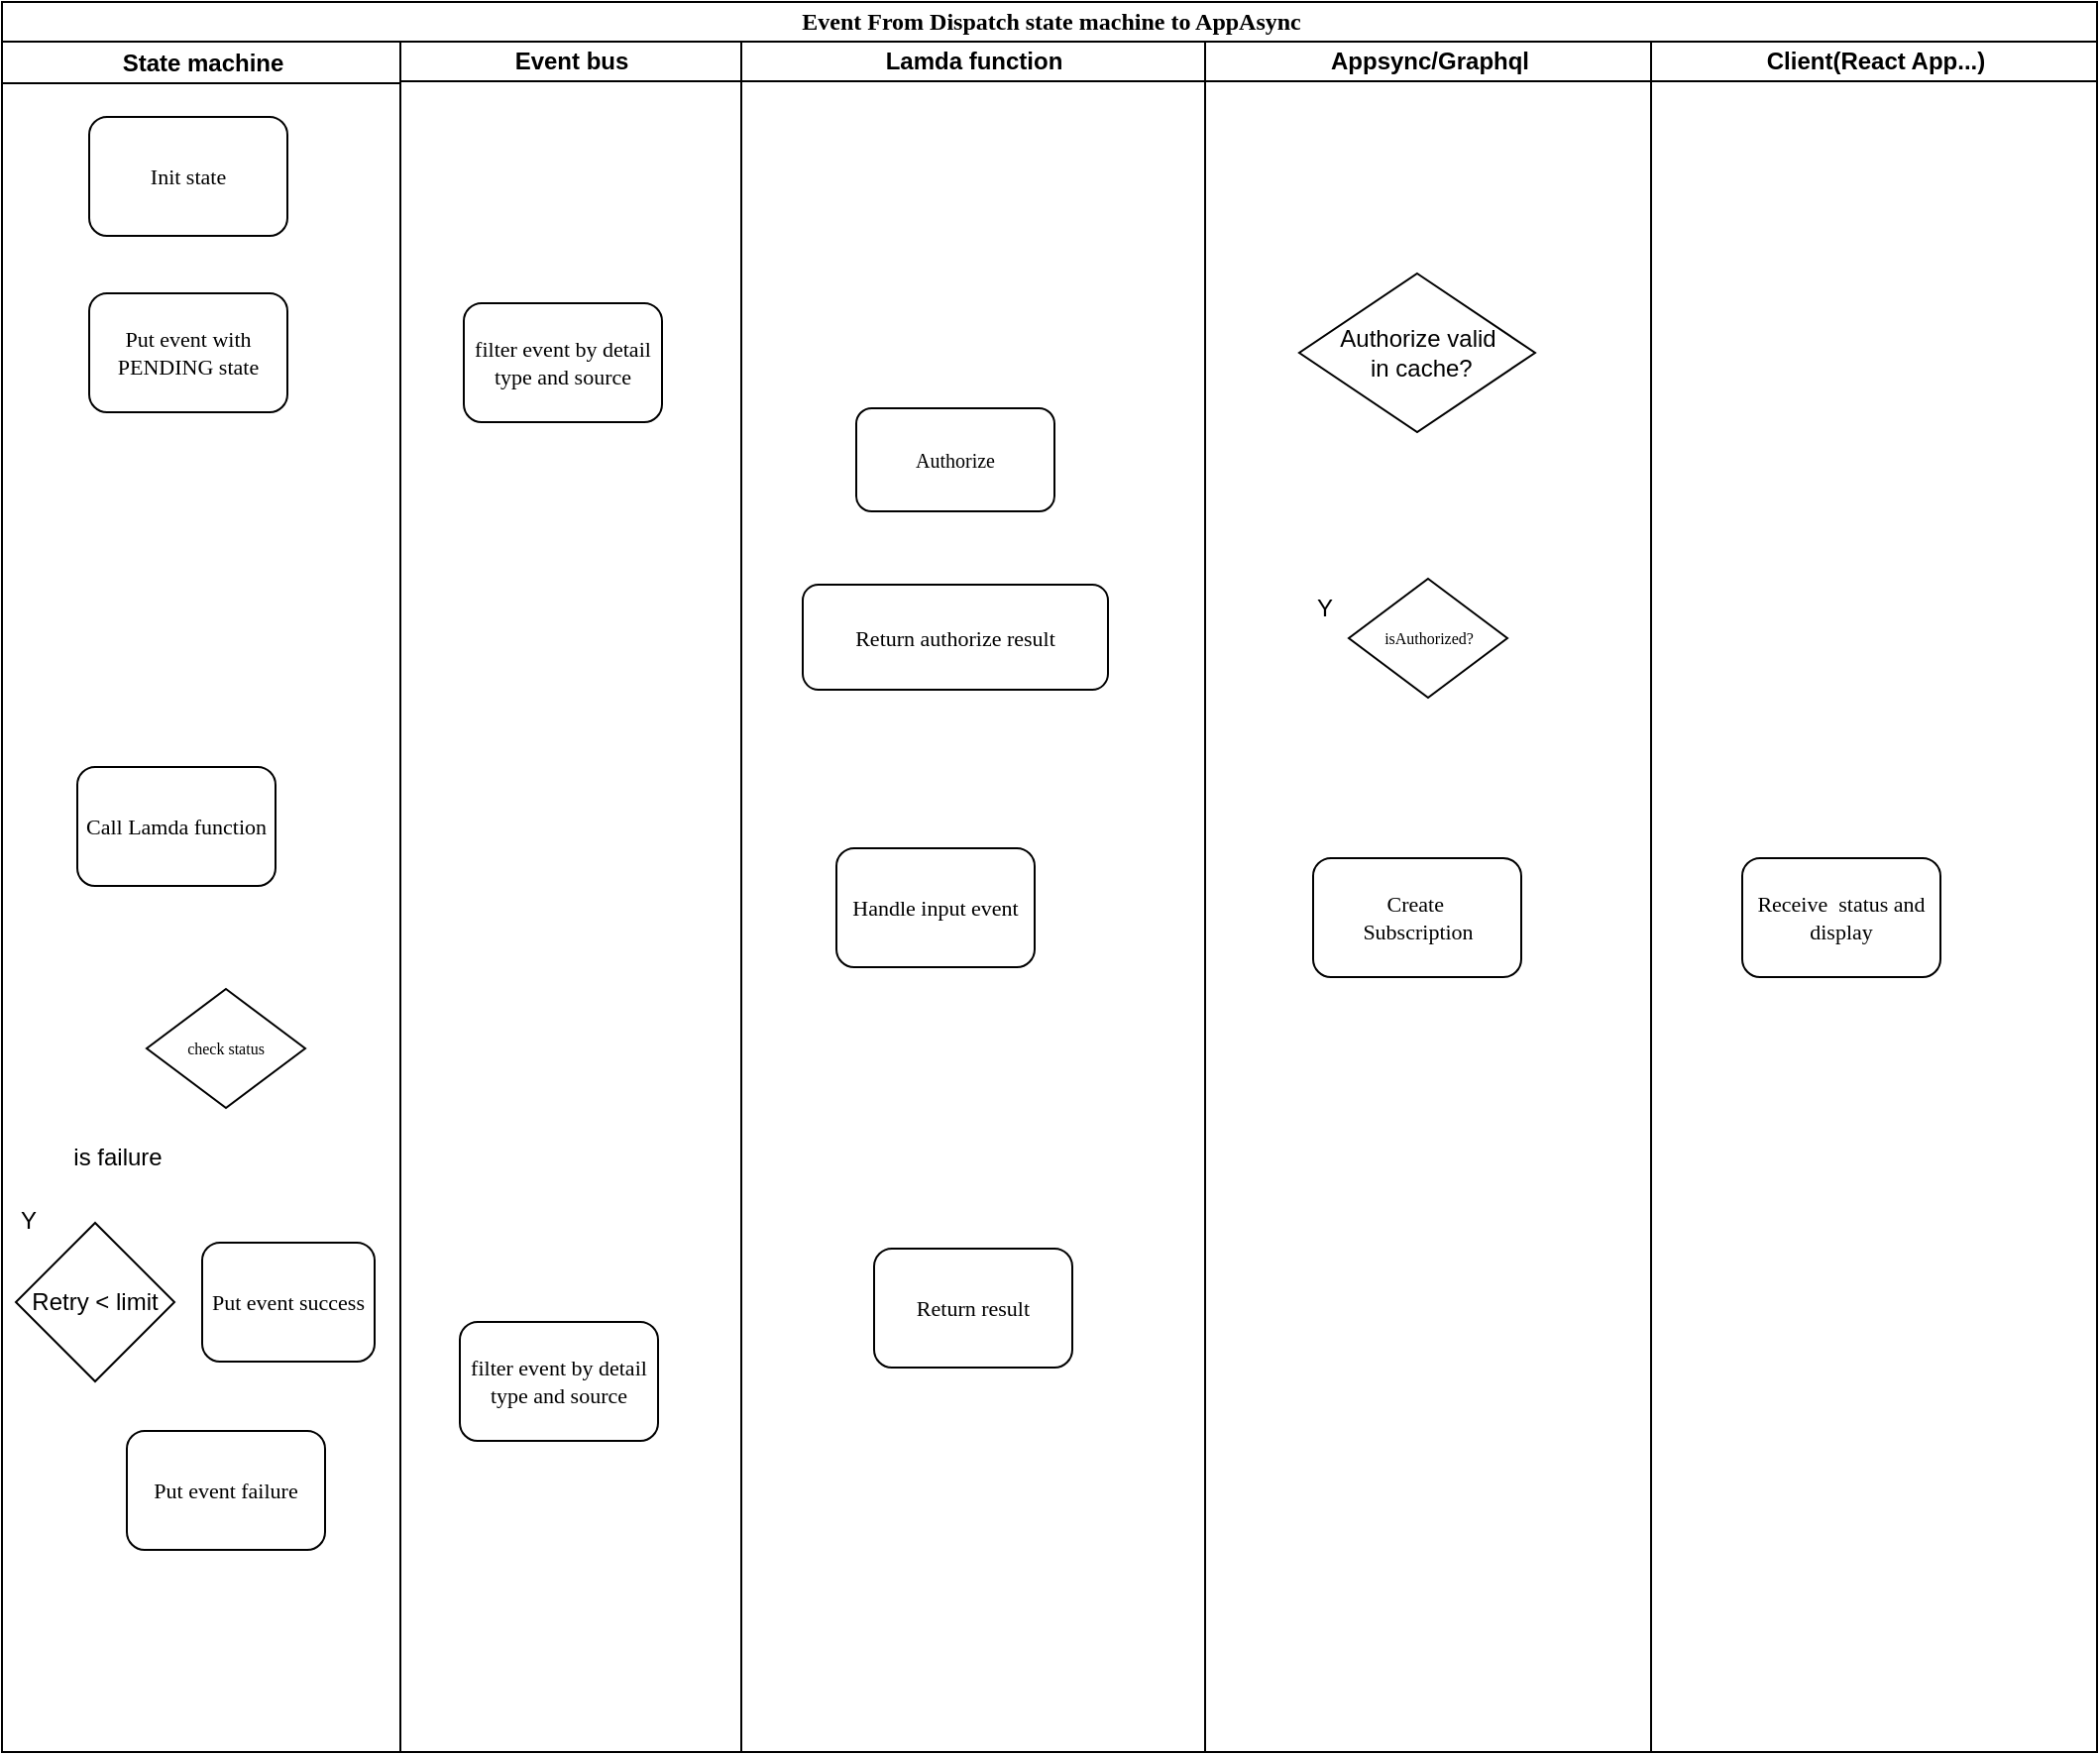 <mxfile version="22.1.3" type="github">
  <diagram name="Page-1" id="74e2e168-ea6b-b213-b513-2b3c1d86103e">
    <mxGraphModel dx="1050" dy="523" grid="0" gridSize="10" guides="1" tooltips="1" connect="1" arrows="1" fold="1" page="1" pageScale="1" pageWidth="1100" pageHeight="850" background="none" math="0" shadow="0">
      <root>
        <mxCell id="0" />
        <mxCell id="1" parent="0" />
        <mxCell id="77e6c97f196da883-1" value="&lt;font style=&quot;font-size: 12px;&quot;&gt;Event From Dispatch state machine to AppAsync&lt;/font&gt;" style="swimlane;html=1;childLayout=stackLayout;startSize=20;rounded=0;shadow=0;labelBackgroundColor=none;strokeWidth=1;fontFamily=Verdana;fontSize=8;align=center;" parent="1" vertex="1">
          <mxGeometry x="40" y="25" width="1057" height="883" as="geometry" />
        </mxCell>
        <mxCell id="77e6c97f196da883-2" value="State machine" style="swimlane;html=1;startSize=21;" parent="77e6c97f196da883-1" vertex="1">
          <mxGeometry y="20" width="201" height="863" as="geometry" />
        </mxCell>
        <mxCell id="77e6c97f196da883-8" value="&lt;span style=&quot;font-size: 11px;&quot;&gt;Init state&lt;/span&gt;" style="rounded=1;whiteSpace=wrap;html=1;shadow=0;labelBackgroundColor=none;strokeWidth=1;fontFamily=Verdana;fontSize=8;align=center;" parent="77e6c97f196da883-2" vertex="1">
          <mxGeometry x="44" y="38" width="100" height="60" as="geometry" />
        </mxCell>
        <mxCell id="Maf3ZS-bsNXaos74aWMZ-1" value="&lt;font style=&quot;font-size: 11px;&quot;&gt;Put event with PENDING state&lt;/font&gt;" style="rounded=1;whiteSpace=wrap;html=1;shadow=0;labelBackgroundColor=none;strokeWidth=1;fontFamily=Verdana;fontSize=8;align=center;" vertex="1" parent="77e6c97f196da883-2">
          <mxGeometry x="44" y="127" width="100" height="60" as="geometry" />
        </mxCell>
        <mxCell id="Maf3ZS-bsNXaos74aWMZ-2" value="&lt;font style=&quot;font-size: 11px;&quot;&gt;Call Lamda function&lt;/font&gt;" style="rounded=1;whiteSpace=wrap;html=1;shadow=0;labelBackgroundColor=none;strokeWidth=1;fontFamily=Verdana;fontSize=8;align=center;" vertex="1" parent="77e6c97f196da883-2">
          <mxGeometry x="38" y="366" width="100" height="60" as="geometry" />
        </mxCell>
        <mxCell id="Maf3ZS-bsNXaos74aWMZ-13" value="check status" style="rhombus;whiteSpace=wrap;html=1;rounded=0;shadow=0;labelBackgroundColor=none;strokeWidth=1;fontFamily=Verdana;fontSize=8;align=center;" vertex="1" parent="77e6c97f196da883-2">
          <mxGeometry x="73" y="478" width="80" height="60" as="geometry" />
        </mxCell>
        <mxCell id="Maf3ZS-bsNXaos74aWMZ-14" value="Retry &amp;lt; limit" style="rhombus;whiteSpace=wrap;html=1;" vertex="1" parent="77e6c97f196da883-2">
          <mxGeometry x="7" y="596" width="80" height="80" as="geometry" />
        </mxCell>
        <mxCell id="Maf3ZS-bsNXaos74aWMZ-15" value="is failure" style="text;html=1;align=center;verticalAlign=middle;resizable=0;points=[];autosize=1;strokeColor=none;fillColor=none;" vertex="1" parent="77e6c97f196da883-2">
          <mxGeometry x="26" y="550" width="63" height="26" as="geometry" />
        </mxCell>
        <mxCell id="Maf3ZS-bsNXaos74aWMZ-19" value="Y" style="text;html=1;align=center;verticalAlign=middle;resizable=0;points=[];autosize=1;strokeColor=none;fillColor=none;" vertex="1" parent="77e6c97f196da883-2">
          <mxGeometry y="582" width="26" height="26" as="geometry" />
        </mxCell>
        <mxCell id="Maf3ZS-bsNXaos74aWMZ-20" value="&lt;font style=&quot;font-size: 11px;&quot;&gt;Put event failure&lt;/font&gt;" style="rounded=1;whiteSpace=wrap;html=1;shadow=0;labelBackgroundColor=none;strokeWidth=1;fontFamily=Verdana;fontSize=8;align=center;" vertex="1" parent="77e6c97f196da883-2">
          <mxGeometry x="63" y="701" width="100" height="60" as="geometry" />
        </mxCell>
        <mxCell id="Maf3ZS-bsNXaos74aWMZ-21" value="&lt;font style=&quot;font-size: 11px;&quot;&gt;Put event success&lt;/font&gt;" style="rounded=1;whiteSpace=wrap;html=1;shadow=0;labelBackgroundColor=none;strokeWidth=1;fontFamily=Verdana;fontSize=8;align=center;" vertex="1" parent="77e6c97f196da883-2">
          <mxGeometry x="101" y="606" width="87" height="60" as="geometry" />
        </mxCell>
        <mxCell id="77e6c97f196da883-3" value="Event bus" style="swimlane;html=1;startSize=20;" parent="77e6c97f196da883-1" vertex="1">
          <mxGeometry x="201" y="20" width="172" height="863" as="geometry" />
        </mxCell>
        <mxCell id="77e6c97f196da883-11" value="&lt;font style=&quot;font-size: 11px;&quot;&gt;filter event by detail type and source&lt;/font&gt;" style="rounded=1;whiteSpace=wrap;html=1;shadow=0;labelBackgroundColor=none;strokeWidth=1;fontFamily=Verdana;fontSize=8;align=center;" parent="77e6c97f196da883-3" vertex="1">
          <mxGeometry x="32" y="132" width="100" height="60" as="geometry" />
        </mxCell>
        <mxCell id="Maf3ZS-bsNXaos74aWMZ-38" value="&lt;font style=&quot;font-size: 11px;&quot;&gt;filter event by detail type and source&lt;/font&gt;" style="rounded=1;whiteSpace=wrap;html=1;shadow=0;labelBackgroundColor=none;strokeWidth=1;fontFamily=Verdana;fontSize=8;align=center;" vertex="1" parent="77e6c97f196da883-3">
          <mxGeometry x="30" y="646" width="100" height="60" as="geometry" />
        </mxCell>
        <mxCell id="77e6c97f196da883-4" value="Lamda function" style="swimlane;html=1;startSize=20;" parent="77e6c97f196da883-1" vertex="1">
          <mxGeometry x="373" y="20" width="234" height="863" as="geometry" />
        </mxCell>
        <mxCell id="53MZQAA7YfgG2Zlfjkk--3" value="&lt;font style=&quot;font-size: 10px;&quot;&gt;Authorize&lt;/font&gt;" style="rounded=1;whiteSpace=wrap;html=1;shadow=0;labelBackgroundColor=none;strokeWidth=1;fontFamily=Verdana;fontSize=8;align=center;" parent="77e6c97f196da883-4" vertex="1">
          <mxGeometry x="58" y="185" width="100" height="52" as="geometry" />
        </mxCell>
        <mxCell id="uNjCNpkvFwnkPZsFPd4E-8" value="&lt;font style=&quot;font-size: 11px;&quot;&gt;Handle input event&lt;/font&gt;" style="rounded=1;whiteSpace=wrap;html=1;shadow=0;labelBackgroundColor=none;strokeWidth=1;fontFamily=Verdana;fontSize=8;align=center;" parent="77e6c97f196da883-4" vertex="1">
          <mxGeometry x="48" y="407" width="100" height="60" as="geometry" />
        </mxCell>
        <mxCell id="uNjCNpkvFwnkPZsFPd4E-6" value="&lt;font style=&quot;font-size: 11px;&quot;&gt;Return&amp;nbsp;authorize result&lt;/font&gt;" style="rounded=1;whiteSpace=wrap;html=1;shadow=0;labelBackgroundColor=none;strokeWidth=1;fontFamily=Verdana;fontSize=8;align=center;" parent="77e6c97f196da883-4" vertex="1">
          <mxGeometry x="31" y="274" width="154" height="53" as="geometry" />
        </mxCell>
        <mxCell id="uNjCNpkvFwnkPZsFPd4E-11" value="&lt;font style=&quot;font-size: 11px;&quot;&gt;Return result&lt;/font&gt;" style="rounded=1;whiteSpace=wrap;html=1;shadow=0;labelBackgroundColor=none;strokeWidth=1;fontFamily=Verdana;fontSize=8;align=center;" parent="77e6c97f196da883-4" vertex="1">
          <mxGeometry x="67" y="609" width="100" height="60" as="geometry" />
        </mxCell>
        <mxCell id="77e6c97f196da883-5" value="Appsync/Graphql" style="swimlane;html=1;startSize=20;" parent="77e6c97f196da883-1" vertex="1">
          <mxGeometry x="607" y="20" width="225" height="863" as="geometry" />
        </mxCell>
        <mxCell id="77e6c97f196da883-15" value="&lt;font style=&quot;font-size: 11px;&quot;&gt;Create&amp;nbsp;&lt;br&gt;Subscription&lt;/font&gt;" style="rounded=1;whiteSpace=wrap;html=1;shadow=0;labelBackgroundColor=none;strokeWidth=1;fontFamily=Verdana;fontSize=8;align=center;" parent="77e6c97f196da883-5" vertex="1">
          <mxGeometry x="54.5" y="412" width="105" height="60" as="geometry" />
        </mxCell>
        <mxCell id="Maf3ZS-bsNXaos74aWMZ-4" value="Authorize valid&lt;br&gt;&amp;nbsp;in cache?" style="rhombus;whiteSpace=wrap;html=1;" vertex="1" parent="77e6c97f196da883-5">
          <mxGeometry x="47.5" y="117" width="119" height="80" as="geometry" />
        </mxCell>
        <mxCell id="53MZQAA7YfgG2Zlfjkk--2" value="isAuthorized?" style="rhombus;whiteSpace=wrap;html=1;rounded=0;shadow=0;labelBackgroundColor=none;strokeWidth=1;fontFamily=Verdana;fontSize=8;align=center;" parent="77e6c97f196da883-5" vertex="1">
          <mxGeometry x="72.5" y="271" width="80" height="60" as="geometry" />
        </mxCell>
        <mxCell id="Maf3ZS-bsNXaos74aWMZ-5" value="Client(React App...)" style="swimlane;html=1;startSize=20;" vertex="1" parent="77e6c97f196da883-1">
          <mxGeometry x="832" y="20" width="225" height="863" as="geometry" />
        </mxCell>
        <mxCell id="Maf3ZS-bsNXaos74aWMZ-6" value="&lt;font style=&quot;font-size: 11px;&quot;&gt;Receive&amp;nbsp; status and display&lt;/font&gt;" style="rounded=1;whiteSpace=wrap;html=1;shadow=0;labelBackgroundColor=none;strokeWidth=1;fontFamily=Verdana;fontSize=8;align=center;" vertex="1" parent="Maf3ZS-bsNXaos74aWMZ-5">
          <mxGeometry x="46" y="412" width="100" height="60" as="geometry" />
        </mxCell>
        <mxCell id="Maf3ZS-bsNXaos74aWMZ-28" value="Y" style="text;html=1;align=center;verticalAlign=middle;resizable=0;points=[];autosize=1;strokeColor=none;fillColor=none;" vertex="1" parent="1">
          <mxGeometry x="694" y="318" width="26" height="26" as="geometry" />
        </mxCell>
      </root>
    </mxGraphModel>
  </diagram>
</mxfile>
